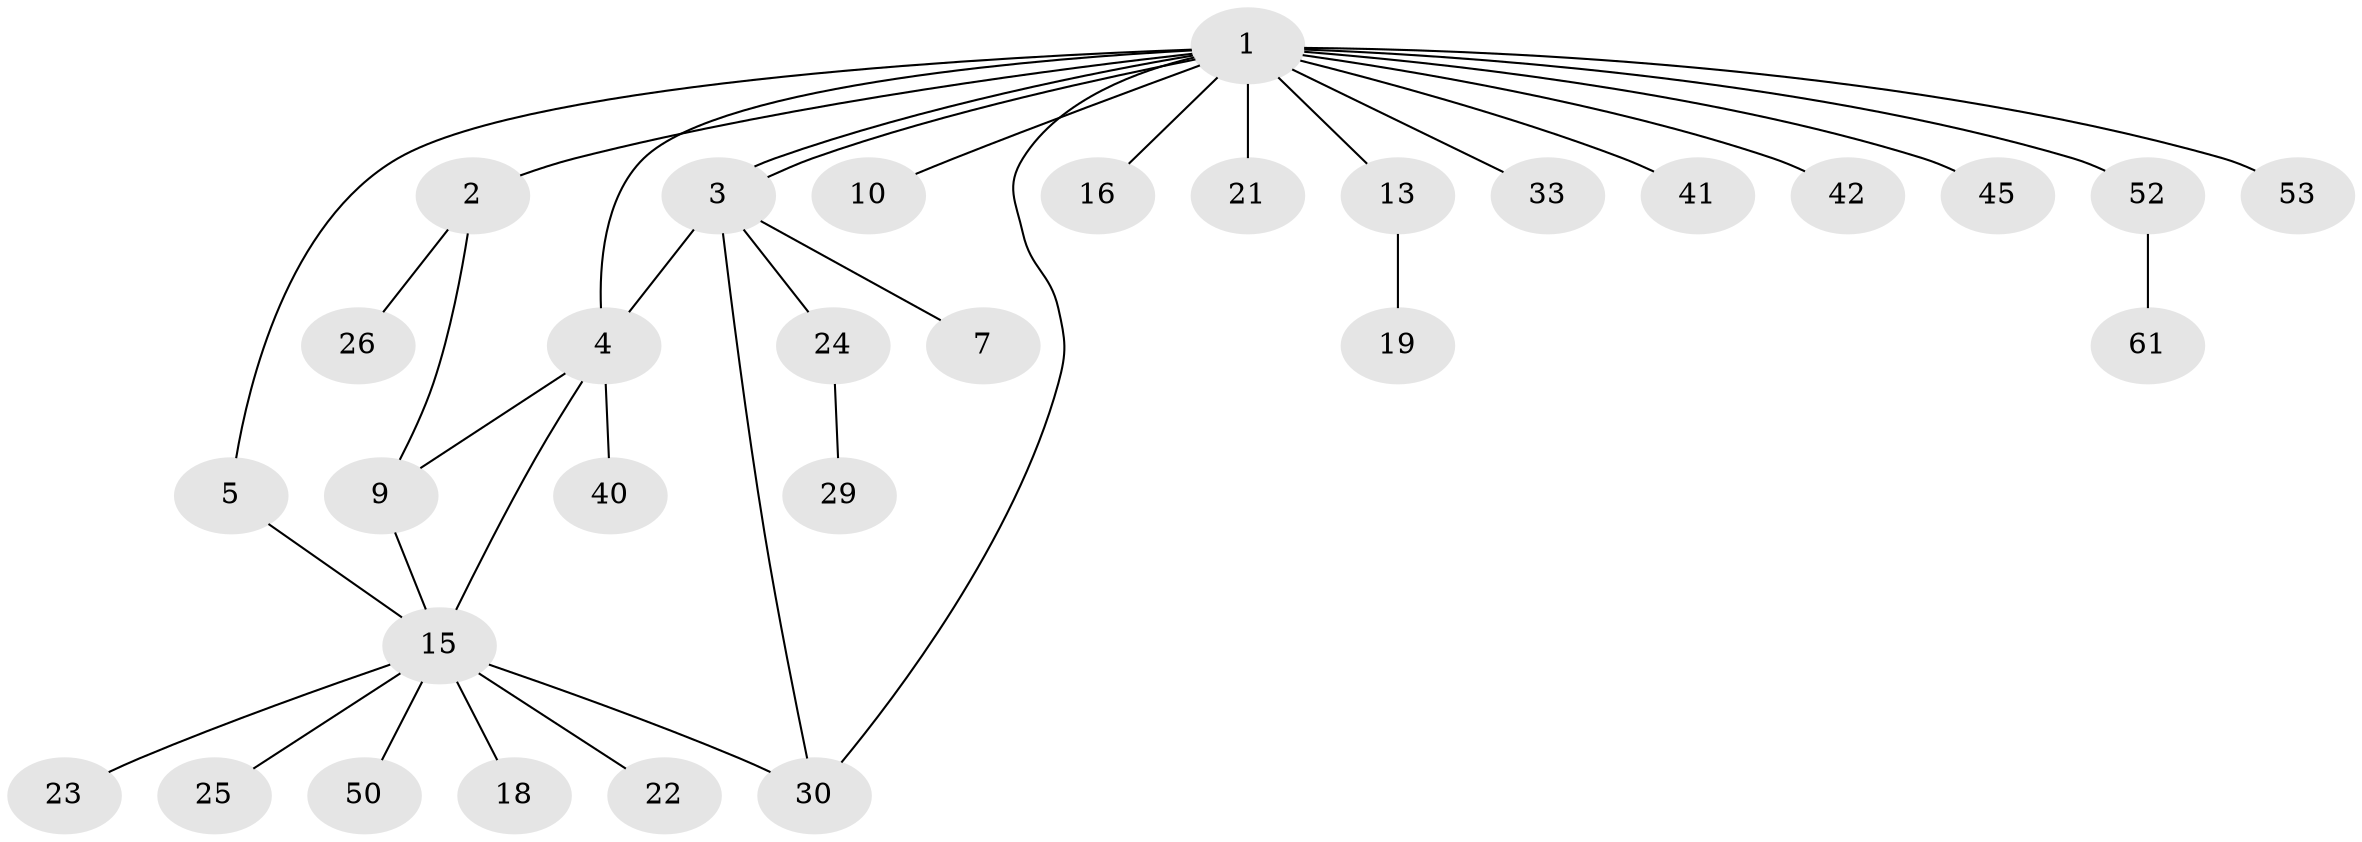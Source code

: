 // original degree distribution, {17: 0.01639344262295082, 3: 0.11475409836065574, 8: 0.01639344262295082, 10: 0.01639344262295082, 2: 0.29508196721311475, 1: 0.47540983606557374, 4: 0.03278688524590164, 9: 0.01639344262295082, 6: 0.01639344262295082}
// Generated by graph-tools (version 1.1) at 2025/14/03/09/25 04:14:29]
// undirected, 30 vertices, 36 edges
graph export_dot {
graph [start="1"]
  node [color=gray90,style=filled];
  1;
  2;
  3;
  4 [super="+20+27+44+38+8+11+6"];
  5;
  7;
  9;
  10 [super="+14+28+32"];
  13;
  15 [super="+36+17+55+39+43+35"];
  16;
  18 [super="+37"];
  19;
  21;
  22;
  23;
  24 [super="+59"];
  25;
  26 [super="+31"];
  29 [super="+54"];
  30 [super="+46"];
  33 [super="+49+34"];
  40;
  41 [super="+47"];
  42;
  45;
  50 [super="+51"];
  52 [super="+56"];
  53;
  61;
  1 -- 2;
  1 -- 3;
  1 -- 3;
  1 -- 5;
  1 -- 10;
  1 -- 13;
  1 -- 16;
  1 -- 21;
  1 -- 30;
  1 -- 33 [weight=2];
  1 -- 41;
  1 -- 42;
  1 -- 45;
  1 -- 52;
  1 -- 53;
  1 -- 4;
  2 -- 9;
  2 -- 26;
  3 -- 4 [weight=3];
  3 -- 7;
  3 -- 24;
  3 -- 30;
  4 -- 9;
  4 -- 40;
  4 -- 15 [weight=2];
  5 -- 15;
  9 -- 15;
  13 -- 19;
  15 -- 23;
  15 -- 30;
  15 -- 50;
  15 -- 18;
  15 -- 22;
  15 -- 25;
  24 -- 29;
  52 -- 61;
}
